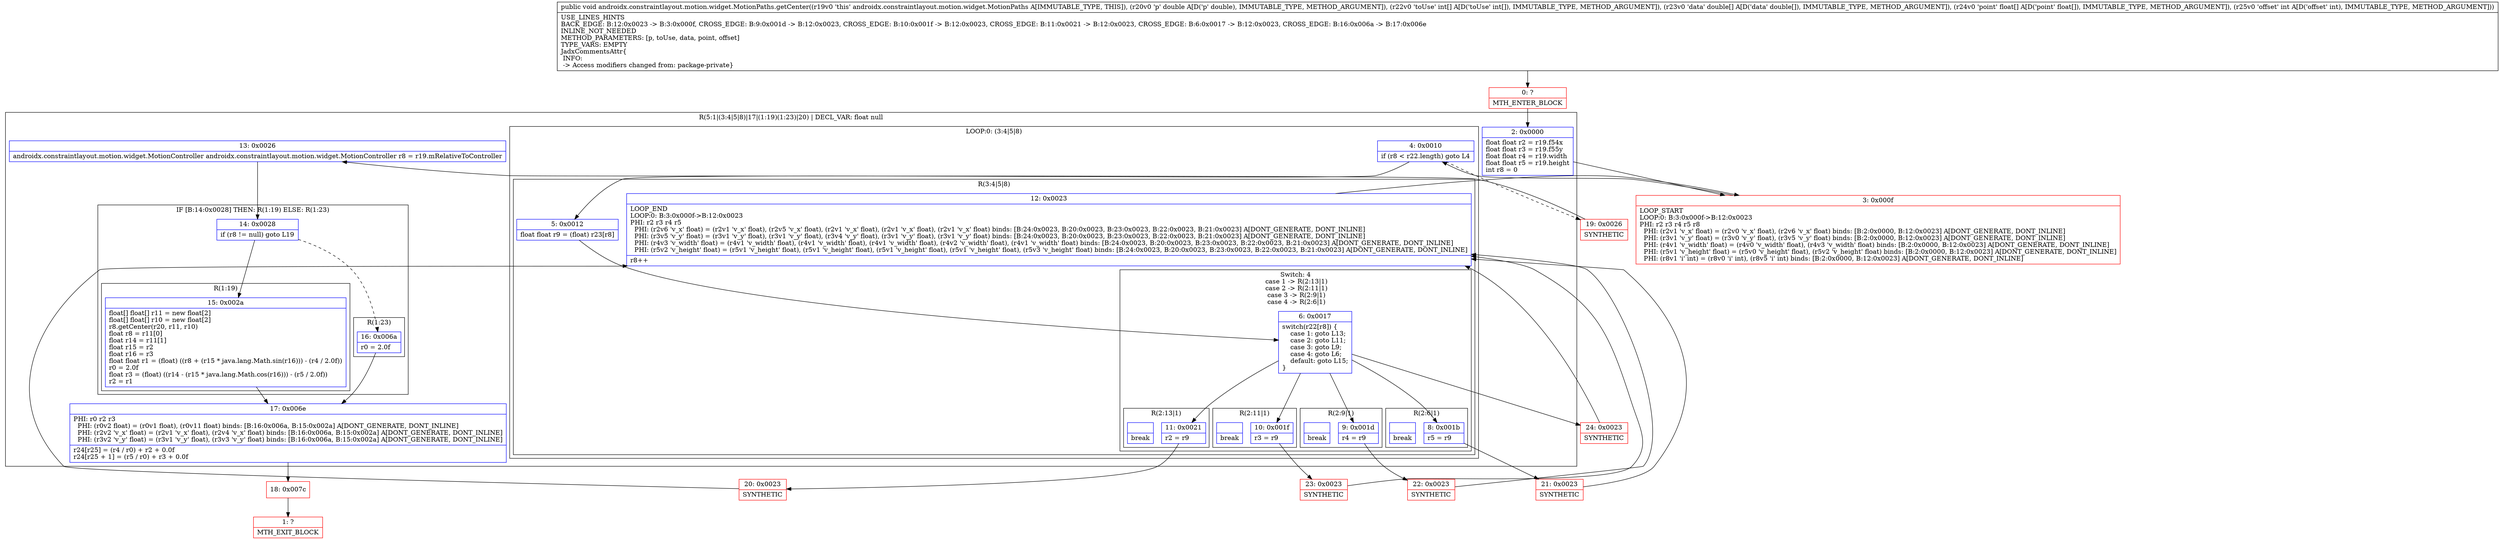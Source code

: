 digraph "CFG forandroidx.constraintlayout.motion.widget.MotionPaths.getCenter(D[I[D[FI)V" {
subgraph cluster_Region_1574453773 {
label = "R(5:1|(3:4|5|8)|17|(1:19)(1:23)|20) | DECL_VAR: float null\l";
node [shape=record,color=blue];
Node_2 [shape=record,label="{2\:\ 0x0000|float float r2 = r19.f54x\lfloat float r3 = r19.f55y\lfloat float r4 = r19.width\lfloat float r5 = r19.height\lint r8 = 0\l}"];
subgraph cluster_LoopRegion_265807366 {
label = "LOOP:0: (3:4|5|8)";
node [shape=record,color=blue];
Node_4 [shape=record,label="{4\:\ 0x0010|if (r8 \< r22.length) goto L4\l}"];
subgraph cluster_Region_545232789 {
label = "R(3:4|5|8)";
node [shape=record,color=blue];
Node_5 [shape=record,label="{5\:\ 0x0012|float float r9 = (float) r23[r8]\l}"];
subgraph cluster_SwitchRegion_793161311 {
label = "Switch: 4
 case 1 -> R(2:13|1)
 case 2 -> R(2:11|1)
 case 3 -> R(2:9|1)
 case 4 -> R(2:6|1)";
node [shape=record,color=blue];
Node_6 [shape=record,label="{6\:\ 0x0017|switch(r22[r8]) \{\l    case 1: goto L13;\l    case 2: goto L11;\l    case 3: goto L9;\l    case 4: goto L6;\l    default: goto L15;\l\}\l}"];
subgraph cluster_Region_1244166617 {
label = "R(2:13|1)";
node [shape=record,color=blue];
Node_11 [shape=record,label="{11\:\ 0x0021|r2 = r9\l}"];
Node_InsnContainer_1031498762 [shape=record,label="{|break\l}"];
}
subgraph cluster_Region_2008745886 {
label = "R(2:11|1)";
node [shape=record,color=blue];
Node_10 [shape=record,label="{10\:\ 0x001f|r3 = r9\l}"];
Node_InsnContainer_1795943022 [shape=record,label="{|break\l}"];
}
subgraph cluster_Region_1751972686 {
label = "R(2:9|1)";
node [shape=record,color=blue];
Node_9 [shape=record,label="{9\:\ 0x001d|r4 = r9\l}"];
Node_InsnContainer_1890180540 [shape=record,label="{|break\l}"];
}
subgraph cluster_Region_112763321 {
label = "R(2:6|1)";
node [shape=record,color=blue];
Node_8 [shape=record,label="{8\:\ 0x001b|r5 = r9\l}"];
Node_InsnContainer_1648385431 [shape=record,label="{|break\l}"];
}
}
Node_12 [shape=record,label="{12\:\ 0x0023|LOOP_END\lLOOP:0: B:3:0x000f\-\>B:12:0x0023\lPHI: r2 r3 r4 r5 \l  PHI: (r2v6 'v_x' float) = (r2v1 'v_x' float), (r2v5 'v_x' float), (r2v1 'v_x' float), (r2v1 'v_x' float), (r2v1 'v_x' float) binds: [B:24:0x0023, B:20:0x0023, B:23:0x0023, B:22:0x0023, B:21:0x0023] A[DONT_GENERATE, DONT_INLINE]\l  PHI: (r3v5 'v_y' float) = (r3v1 'v_y' float), (r3v1 'v_y' float), (r3v4 'v_y' float), (r3v1 'v_y' float), (r3v1 'v_y' float) binds: [B:24:0x0023, B:20:0x0023, B:23:0x0023, B:22:0x0023, B:21:0x0023] A[DONT_GENERATE, DONT_INLINE]\l  PHI: (r4v3 'v_width' float) = (r4v1 'v_width' float), (r4v1 'v_width' float), (r4v1 'v_width' float), (r4v2 'v_width' float), (r4v1 'v_width' float) binds: [B:24:0x0023, B:20:0x0023, B:23:0x0023, B:22:0x0023, B:21:0x0023] A[DONT_GENERATE, DONT_INLINE]\l  PHI: (r5v2 'v_height' float) = (r5v1 'v_height' float), (r5v1 'v_height' float), (r5v1 'v_height' float), (r5v1 'v_height' float), (r5v3 'v_height' float) binds: [B:24:0x0023, B:20:0x0023, B:23:0x0023, B:22:0x0023, B:21:0x0023] A[DONT_GENERATE, DONT_INLINE]\l|r8++\l}"];
}
}
Node_13 [shape=record,label="{13\:\ 0x0026|androidx.constraintlayout.motion.widget.MotionController androidx.constraintlayout.motion.widget.MotionController r8 = r19.mRelativeToController\l}"];
subgraph cluster_IfRegion_1823500135 {
label = "IF [B:14:0x0028] THEN: R(1:19) ELSE: R(1:23)";
node [shape=record,color=blue];
Node_14 [shape=record,label="{14\:\ 0x0028|if (r8 != null) goto L19\l}"];
subgraph cluster_Region_2022884615 {
label = "R(1:19)";
node [shape=record,color=blue];
Node_15 [shape=record,label="{15\:\ 0x002a|float[] float[] r11 = new float[2]\lfloat[] float[] r10 = new float[2]\lr8.getCenter(r20, r11, r10)\lfloat r8 = r11[0]\lfloat r14 = r11[1]\lfloat r15 = r2\lfloat r16 = r3\lfloat float r1 = (float) ((r8 + (r15 * java.lang.Math.sin(r16))) \- (r4 \/ 2.0f))\lr0 = 2.0f\lfloat r3 = (float) ((r14 \- (r15 * java.lang.Math.cos(r16))) \- (r5 \/ 2.0f))\lr2 = r1\l}"];
}
subgraph cluster_Region_1558661921 {
label = "R(1:23)";
node [shape=record,color=blue];
Node_16 [shape=record,label="{16\:\ 0x006a|r0 = 2.0f\l}"];
}
}
Node_17 [shape=record,label="{17\:\ 0x006e|PHI: r0 r2 r3 \l  PHI: (r0v2 float) = (r0v1 float), (r0v11 float) binds: [B:16:0x006a, B:15:0x002a] A[DONT_GENERATE, DONT_INLINE]\l  PHI: (r2v2 'v_x' float) = (r2v1 'v_x' float), (r2v4 'v_x' float) binds: [B:16:0x006a, B:15:0x002a] A[DONT_GENERATE, DONT_INLINE]\l  PHI: (r3v2 'v_y' float) = (r3v1 'v_y' float), (r3v3 'v_y' float) binds: [B:16:0x006a, B:15:0x002a] A[DONT_GENERATE, DONT_INLINE]\l|r24[r25] = (r4 \/ r0) + r2 + 0.0f\lr24[r25 + 1] = (r5 \/ r0) + r3 + 0.0f\l}"];
}
Node_0 [shape=record,color=red,label="{0\:\ ?|MTH_ENTER_BLOCK\l}"];
Node_3 [shape=record,color=red,label="{3\:\ 0x000f|LOOP_START\lLOOP:0: B:3:0x000f\-\>B:12:0x0023\lPHI: r2 r3 r4 r5 r8 \l  PHI: (r2v1 'v_x' float) = (r2v0 'v_x' float), (r2v6 'v_x' float) binds: [B:2:0x0000, B:12:0x0023] A[DONT_GENERATE, DONT_INLINE]\l  PHI: (r3v1 'v_y' float) = (r3v0 'v_y' float), (r3v5 'v_y' float) binds: [B:2:0x0000, B:12:0x0023] A[DONT_GENERATE, DONT_INLINE]\l  PHI: (r4v1 'v_width' float) = (r4v0 'v_width' float), (r4v3 'v_width' float) binds: [B:2:0x0000, B:12:0x0023] A[DONT_GENERATE, DONT_INLINE]\l  PHI: (r5v1 'v_height' float) = (r5v0 'v_height' float), (r5v2 'v_height' float) binds: [B:2:0x0000, B:12:0x0023] A[DONT_GENERATE, DONT_INLINE]\l  PHI: (r8v1 'i' int) = (r8v0 'i' int), (r8v5 'i' int) binds: [B:2:0x0000, B:12:0x0023] A[DONT_GENERATE, DONT_INLINE]\l}"];
Node_21 [shape=record,color=red,label="{21\:\ 0x0023|SYNTHETIC\l}"];
Node_22 [shape=record,color=red,label="{22\:\ 0x0023|SYNTHETIC\l}"];
Node_23 [shape=record,color=red,label="{23\:\ 0x0023|SYNTHETIC\l}"];
Node_20 [shape=record,color=red,label="{20\:\ 0x0023|SYNTHETIC\l}"];
Node_24 [shape=record,color=red,label="{24\:\ 0x0023|SYNTHETIC\l}"];
Node_19 [shape=record,color=red,label="{19\:\ 0x0026|SYNTHETIC\l}"];
Node_18 [shape=record,color=red,label="{18\:\ 0x007c}"];
Node_1 [shape=record,color=red,label="{1\:\ ?|MTH_EXIT_BLOCK\l}"];
MethodNode[shape=record,label="{public void androidx.constraintlayout.motion.widget.MotionPaths.getCenter((r19v0 'this' androidx.constraintlayout.motion.widget.MotionPaths A[IMMUTABLE_TYPE, THIS]), (r20v0 'p' double A[D('p' double), IMMUTABLE_TYPE, METHOD_ARGUMENT]), (r22v0 'toUse' int[] A[D('toUse' int[]), IMMUTABLE_TYPE, METHOD_ARGUMENT]), (r23v0 'data' double[] A[D('data' double[]), IMMUTABLE_TYPE, METHOD_ARGUMENT]), (r24v0 'point' float[] A[D('point' float[]), IMMUTABLE_TYPE, METHOD_ARGUMENT]), (r25v0 'offset' int A[D('offset' int), IMMUTABLE_TYPE, METHOD_ARGUMENT]))  | USE_LINES_HINTS\lBACK_EDGE: B:12:0x0023 \-\> B:3:0x000f, CROSS_EDGE: B:9:0x001d \-\> B:12:0x0023, CROSS_EDGE: B:10:0x001f \-\> B:12:0x0023, CROSS_EDGE: B:11:0x0021 \-\> B:12:0x0023, CROSS_EDGE: B:6:0x0017 \-\> B:12:0x0023, CROSS_EDGE: B:16:0x006a \-\> B:17:0x006e\lINLINE_NOT_NEEDED\lMETHOD_PARAMETERS: [p, toUse, data, point, offset]\lTYPE_VARS: EMPTY\lJadxCommentsAttr\{\l INFO: \l \-\> Access modifiers changed from: package\-private\}\l}"];
MethodNode -> Node_0;Node_2 -> Node_3;
Node_4 -> Node_5;
Node_4 -> Node_19[style=dashed];
Node_5 -> Node_6;
Node_6 -> Node_8;
Node_6 -> Node_9;
Node_6 -> Node_10;
Node_6 -> Node_11;
Node_6 -> Node_24;
Node_11 -> Node_20;
Node_10 -> Node_23;
Node_9 -> Node_22;
Node_8 -> Node_21;
Node_12 -> Node_3;
Node_13 -> Node_14;
Node_14 -> Node_15;
Node_14 -> Node_16[style=dashed];
Node_15 -> Node_17;
Node_16 -> Node_17;
Node_17 -> Node_18;
Node_0 -> Node_2;
Node_3 -> Node_4;
Node_21 -> Node_12;
Node_22 -> Node_12;
Node_23 -> Node_12;
Node_20 -> Node_12;
Node_24 -> Node_12;
Node_19 -> Node_13;
Node_18 -> Node_1;
}

